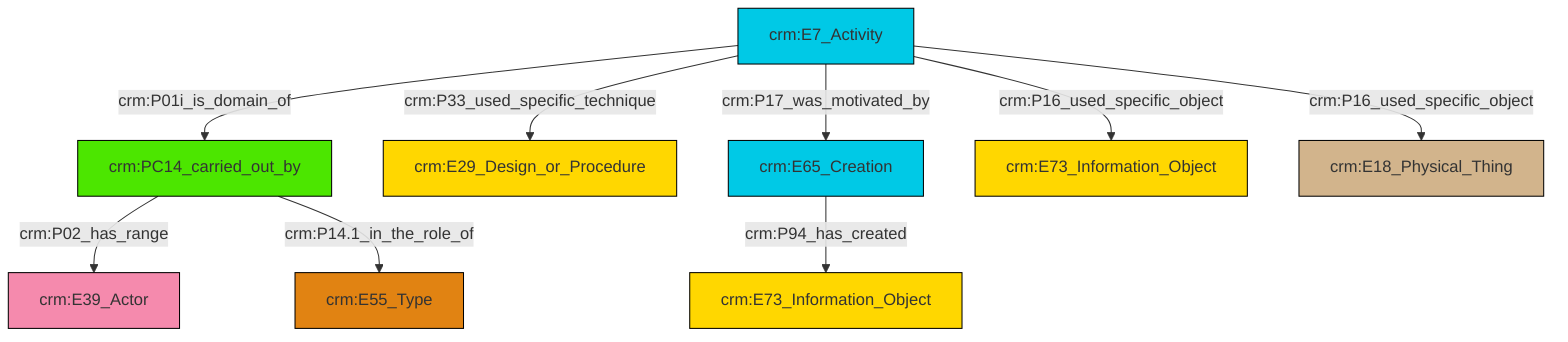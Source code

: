 graph TD
classDef Literal fill:#f2f2f2,stroke:#000000;
classDef CRM_Entity fill:#FFFFFF,stroke:#000000;
classDef Temporal_Entity fill:#00C9E6, stroke:#000000;
classDef Type fill:#E18312, stroke:#000000;
classDef Time-Span fill:#2C9C91, stroke:#000000;
classDef Appellation fill:#FFEB7F, stroke:#000000;
classDef Place fill:#008836, stroke:#000000;
classDef Persistent_Item fill:#B266B2, stroke:#000000;
classDef Conceptual_Object fill:#FFD700, stroke:#000000;
classDef Physical_Thing fill:#D2B48C, stroke:#000000;
classDef Actor fill:#f58aad, stroke:#000000;
classDef PC_Classes fill:#4ce600, stroke:#000000;
classDef Multi fill:#cccccc,stroke:#000000;

2["crm:PC14_carried_out_by"]:::PC_Classes -->|crm:P02_has_range| 0["crm:E39_Actor"]:::Actor
2["crm:PC14_carried_out_by"]:::PC_Classes -->|crm:P14.1_in_the_role_of| 5["crm:E55_Type"]:::Type
10["crm:E7_Activity"]:::Temporal_Entity -->|crm:P01i_is_domain_of| 2["crm:PC14_carried_out_by"]:::PC_Classes
10["crm:E7_Activity"]:::Temporal_Entity -->|crm:P16_used_specific_object| 8["crm:E73_Information_Object"]:::Conceptual_Object
10["crm:E7_Activity"]:::Temporal_Entity -->|crm:P16_used_specific_object| 14["crm:E18_Physical_Thing"]:::Physical_Thing
6["crm:E65_Creation"]:::Temporal_Entity -->|crm:P94_has_created| 11["crm:E73_Information_Object"]:::Conceptual_Object
10["crm:E7_Activity"]:::Temporal_Entity -->|crm:P17_was_motivated_by| 6["crm:E65_Creation"]:::Temporal_Entity
10["crm:E7_Activity"]:::Temporal_Entity -->|crm:P33_used_specific_technique| 3["crm:E29_Design_or_Procedure"]:::Conceptual_Object